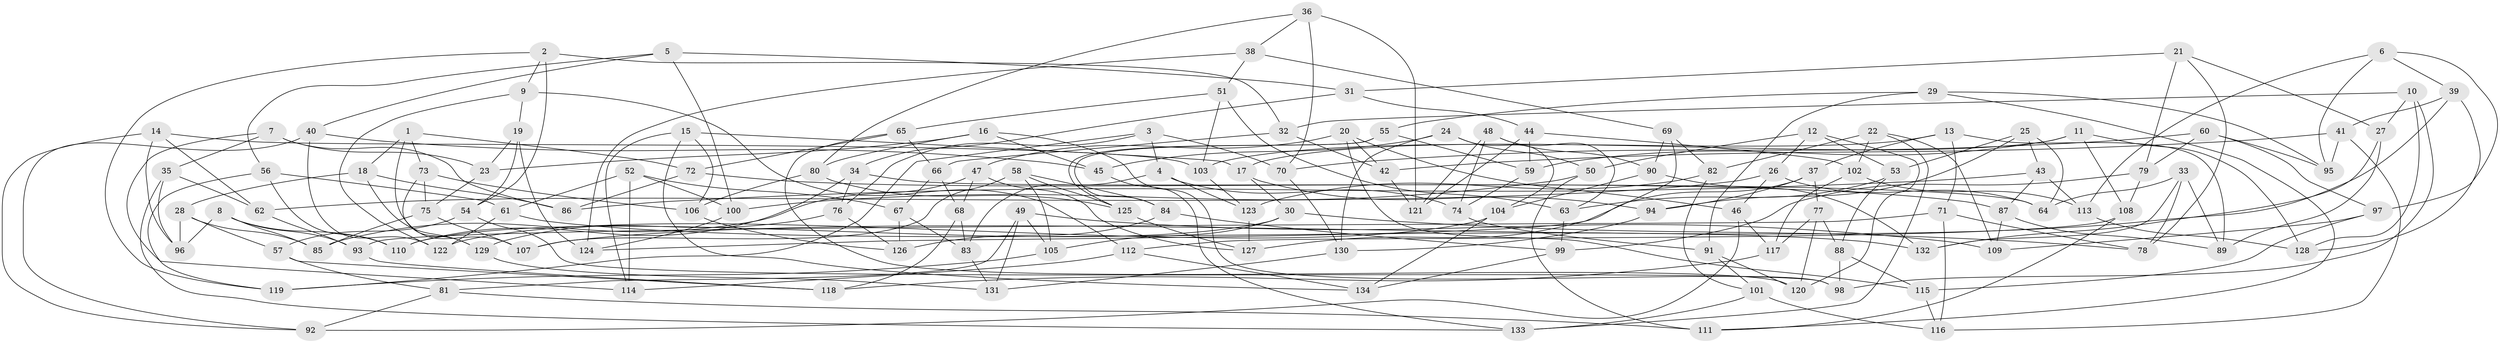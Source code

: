 // coarse degree distribution, {4: 0.19402985074626866, 6: 0.4626865671641791, 5: 0.26865671641791045, 9: 0.029850746268656716, 8: 0.014925373134328358, 7: 0.029850746268656716}
// Generated by graph-tools (version 1.1) at 2025/38/03/04/25 23:38:17]
// undirected, 134 vertices, 268 edges
graph export_dot {
  node [color=gray90,style=filled];
  1;
  2;
  3;
  4;
  5;
  6;
  7;
  8;
  9;
  10;
  11;
  12;
  13;
  14;
  15;
  16;
  17;
  18;
  19;
  20;
  21;
  22;
  23;
  24;
  25;
  26;
  27;
  28;
  29;
  30;
  31;
  32;
  33;
  34;
  35;
  36;
  37;
  38;
  39;
  40;
  41;
  42;
  43;
  44;
  45;
  46;
  47;
  48;
  49;
  50;
  51;
  52;
  53;
  54;
  55;
  56;
  57;
  58;
  59;
  60;
  61;
  62;
  63;
  64;
  65;
  66;
  67;
  68;
  69;
  70;
  71;
  72;
  73;
  74;
  75;
  76;
  77;
  78;
  79;
  80;
  81;
  82;
  83;
  84;
  85;
  86;
  87;
  88;
  89;
  90;
  91;
  92;
  93;
  94;
  95;
  96;
  97;
  98;
  99;
  100;
  101;
  102;
  103;
  104;
  105;
  106;
  107;
  108;
  109;
  110;
  111;
  112;
  113;
  114;
  115;
  116;
  117;
  118;
  119;
  120;
  121;
  122;
  123;
  124;
  125;
  126;
  127;
  128;
  129;
  130;
  131;
  132;
  133;
  134;
  1 -- 18;
  1 -- 72;
  1 -- 107;
  1 -- 73;
  2 -- 32;
  2 -- 54;
  2 -- 9;
  2 -- 119;
  3 -- 70;
  3 -- 4;
  3 -- 119;
  3 -- 76;
  4 -- 123;
  4 -- 74;
  4 -- 83;
  5 -- 40;
  5 -- 100;
  5 -- 31;
  5 -- 56;
  6 -- 97;
  6 -- 39;
  6 -- 113;
  6 -- 95;
  7 -- 23;
  7 -- 35;
  7 -- 114;
  7 -- 86;
  8 -- 110;
  8 -- 93;
  8 -- 96;
  8 -- 85;
  9 -- 19;
  9 -- 122;
  9 -- 112;
  10 -- 27;
  10 -- 32;
  10 -- 128;
  10 -- 98;
  11 -- 17;
  11 -- 59;
  11 -- 128;
  11 -- 108;
  12 -- 53;
  12 -- 26;
  12 -- 120;
  12 -- 50;
  13 -- 89;
  13 -- 71;
  13 -- 37;
  13 -- 103;
  14 -- 103;
  14 -- 96;
  14 -- 62;
  14 -- 92;
  15 -- 134;
  15 -- 106;
  15 -- 114;
  15 -- 17;
  16 -- 45;
  16 -- 80;
  16 -- 98;
  16 -- 23;
  17 -- 30;
  17 -- 94;
  18 -- 86;
  18 -- 28;
  18 -- 129;
  19 -- 54;
  19 -- 23;
  19 -- 124;
  20 -- 42;
  20 -- 46;
  20 -- 47;
  20 -- 115;
  21 -- 27;
  21 -- 31;
  21 -- 78;
  21 -- 79;
  22 -- 133;
  22 -- 102;
  22 -- 82;
  22 -- 109;
  23 -- 75;
  24 -- 130;
  24 -- 45;
  24 -- 104;
  24 -- 50;
  25 -- 94;
  25 -- 43;
  25 -- 64;
  25 -- 53;
  26 -- 62;
  26 -- 46;
  26 -- 64;
  27 -- 89;
  27 -- 132;
  28 -- 85;
  28 -- 96;
  28 -- 57;
  29 -- 95;
  29 -- 55;
  29 -- 111;
  29 -- 91;
  30 -- 110;
  30 -- 78;
  30 -- 105;
  31 -- 34;
  31 -- 44;
  32 -- 42;
  32 -- 66;
  33 -- 64;
  33 -- 132;
  33 -- 78;
  33 -- 89;
  34 -- 110;
  34 -- 76;
  34 -- 64;
  35 -- 96;
  35 -- 62;
  35 -- 133;
  36 -- 80;
  36 -- 38;
  36 -- 121;
  36 -- 70;
  37 -- 77;
  37 -- 94;
  37 -- 124;
  38 -- 69;
  38 -- 51;
  38 -- 124;
  39 -- 107;
  39 -- 41;
  39 -- 128;
  40 -- 122;
  40 -- 92;
  40 -- 45;
  41 -- 95;
  41 -- 42;
  41 -- 116;
  42 -- 121;
  43 -- 113;
  43 -- 87;
  43 -- 86;
  44 -- 121;
  44 -- 102;
  44 -- 59;
  45 -- 133;
  46 -- 117;
  46 -- 92;
  47 -- 85;
  47 -- 127;
  47 -- 68;
  48 -- 74;
  48 -- 121;
  48 -- 63;
  48 -- 90;
  49 -- 131;
  49 -- 105;
  49 -- 81;
  49 -- 109;
  50 -- 100;
  50 -- 111;
  51 -- 65;
  51 -- 103;
  51 -- 63;
  52 -- 114;
  52 -- 61;
  52 -- 67;
  52 -- 100;
  53 -- 88;
  53 -- 63;
  54 -- 57;
  54 -- 98;
  55 -- 125;
  55 -- 59;
  55 -- 84;
  56 -- 110;
  56 -- 61;
  56 -- 119;
  57 -- 118;
  57 -- 81;
  58 -- 105;
  58 -- 107;
  58 -- 84;
  58 -- 125;
  59 -- 74;
  60 -- 70;
  60 -- 79;
  60 -- 95;
  60 -- 97;
  61 -- 122;
  61 -- 132;
  62 -- 93;
  63 -- 99;
  65 -- 120;
  65 -- 72;
  65 -- 66;
  66 -- 68;
  66 -- 67;
  67 -- 83;
  67 -- 126;
  68 -- 83;
  68 -- 118;
  69 -- 127;
  69 -- 90;
  69 -- 82;
  70 -- 130;
  71 -- 116;
  71 -- 78;
  71 -- 93;
  72 -- 87;
  72 -- 86;
  73 -- 75;
  73 -- 129;
  73 -- 106;
  74 -- 91;
  75 -- 107;
  75 -- 85;
  76 -- 126;
  76 -- 129;
  77 -- 120;
  77 -- 88;
  77 -- 117;
  79 -- 108;
  79 -- 99;
  80 -- 106;
  80 -- 125;
  81 -- 111;
  81 -- 92;
  82 -- 101;
  82 -- 123;
  83 -- 131;
  84 -- 99;
  84 -- 126;
  87 -- 89;
  87 -- 109;
  88 -- 115;
  88 -- 98;
  90 -- 132;
  90 -- 104;
  91 -- 101;
  91 -- 120;
  93 -- 118;
  94 -- 130;
  97 -- 115;
  97 -- 109;
  99 -- 134;
  100 -- 124;
  101 -- 133;
  101 -- 116;
  102 -- 113;
  102 -- 117;
  103 -- 123;
  104 -- 134;
  104 -- 122;
  105 -- 119;
  106 -- 126;
  108 -- 111;
  108 -- 112;
  112 -- 134;
  112 -- 114;
  113 -- 128;
  115 -- 116;
  117 -- 118;
  123 -- 127;
  125 -- 127;
  129 -- 131;
  130 -- 131;
}
